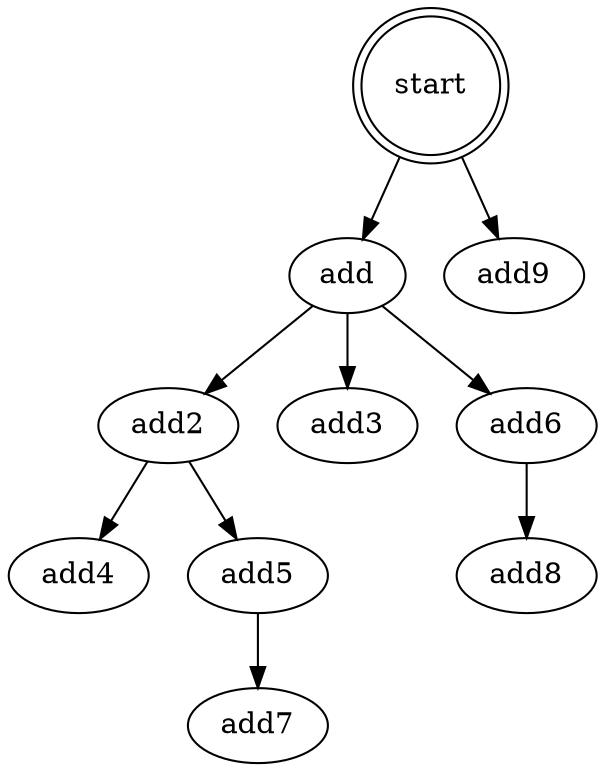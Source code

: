 strict digraph "" {
    start   [shape=doublecircle];
    start -> add;
    start -> add9;
    add -> add2;
    add -> add3;
    add -> add6;
    add2 -> add4;
    add2 -> add5;
    add5 -> add7;
    add6 -> add8;
}